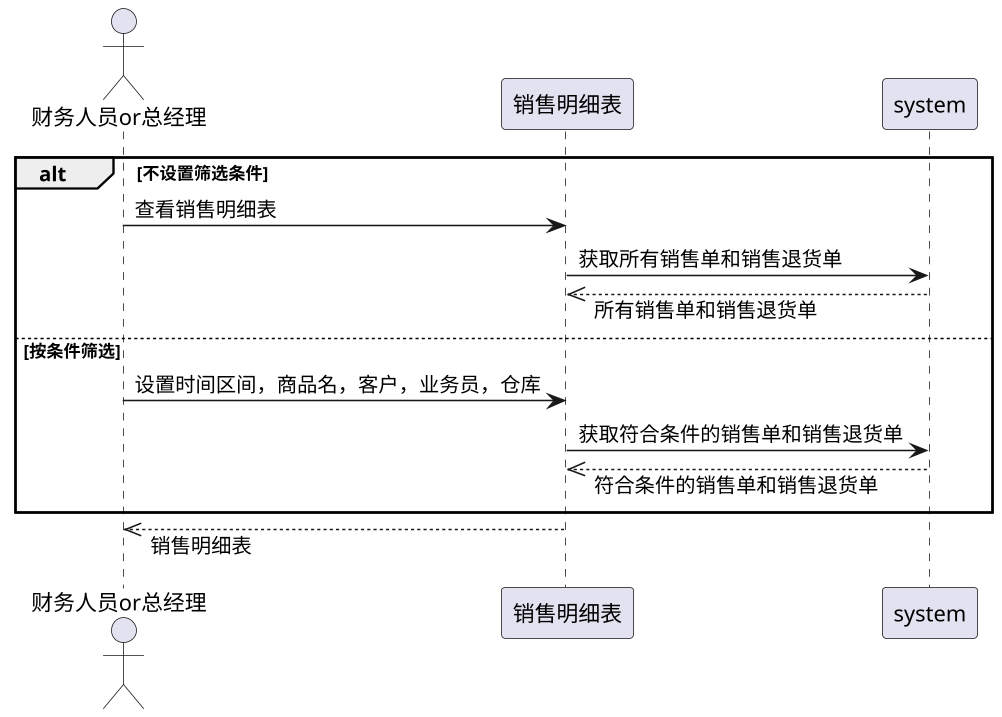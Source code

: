 @startuml
skinparam dpi 150
skinparam responseMessageBelowArrow true
actor 财务人员or总经理 as actor
alt 不设置筛选条件
    actor -> 销售明细表: 查看销售明细表
    销售明细表 -> system: 获取所有销售单和销售退货单
    销售明细表 <<-- system: 所有销售单和销售退货单
else 按条件筛选
    actor -> 销售明细表: 设置时间区间，商品名，客户，业务员，仓库
    销售明细表 -> system: 获取符合条件的销售单和销售退货单
    销售明细表 <<-- system: 符合条件的销售单和销售退货单
end
actor <<-- 销售明细表: 销售明细表
@enduml